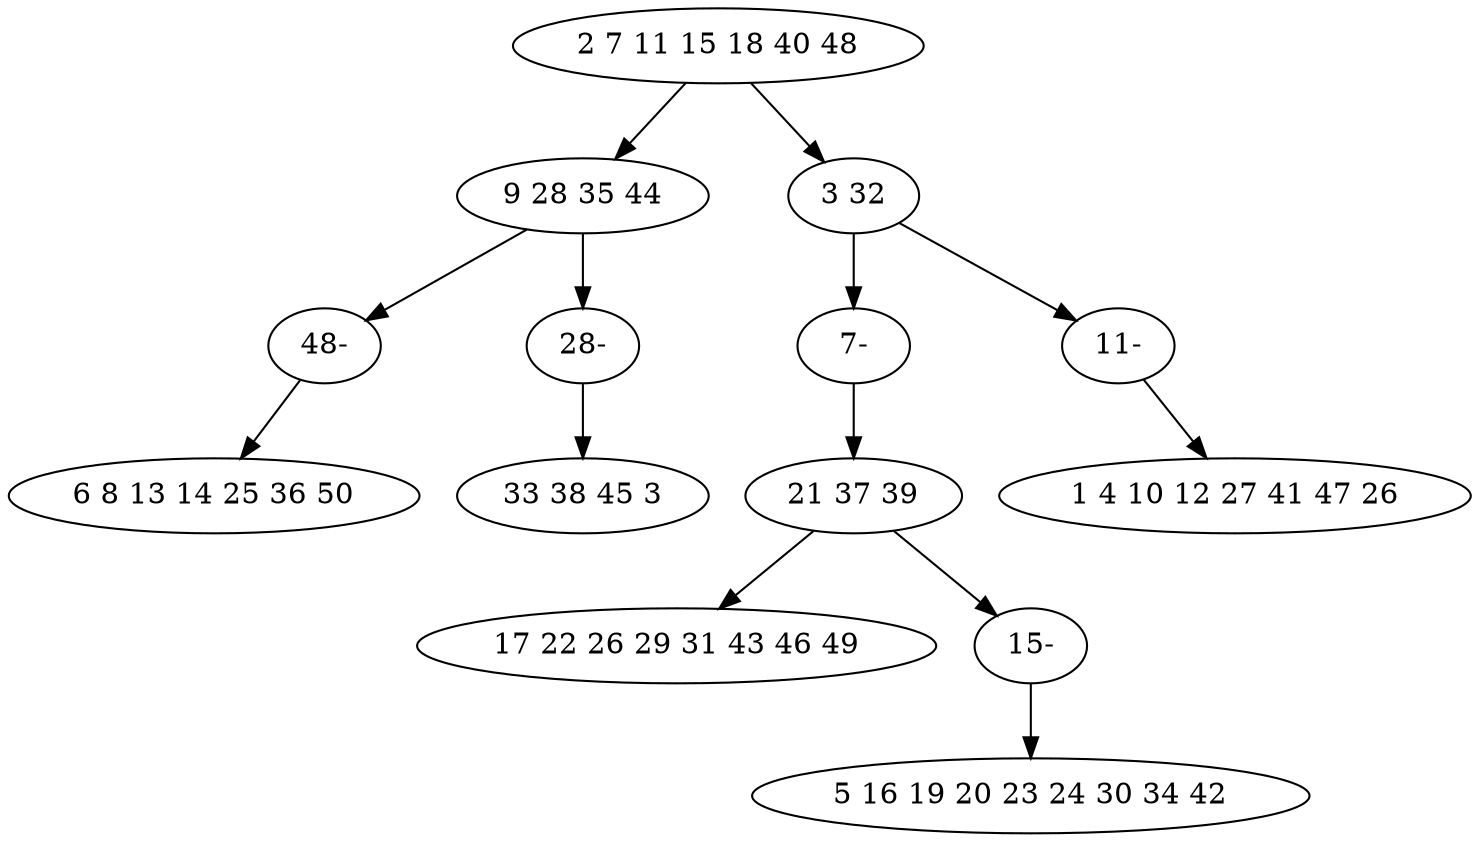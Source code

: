 digraph true_tree {
	"0" -> "1"
	"0" -> "2"
	"2" -> "12"
	"3" -> "4"
	"3" -> "13"
	"1" -> "10"
	"1" -> "9"
	"2" -> "11"
	"9" -> "7"
	"10" -> "6"
	"11" -> "8"
	"12" -> "3"
	"13" -> "5"
	"0" [label="2 7 11 15 18 40 48"];
	"1" [label="9 28 35 44"];
	"2" [label="3 32"];
	"3" [label="21 37 39"];
	"4" [label="17 22 26 29 31 43 46 49"];
	"5" [label="5 16 19 20 23 24 30 34 42"];
	"6" [label="6 8 13 14 25 36 50"];
	"7" [label="33 38 45 3"];
	"8" [label="1 4 10 12 27 41 47 26"];
	"9" [label="28-"];
	"10" [label="48-"];
	"11" [label="11-"];
	"12" [label="7-"];
	"13" [label="15-"];
}
